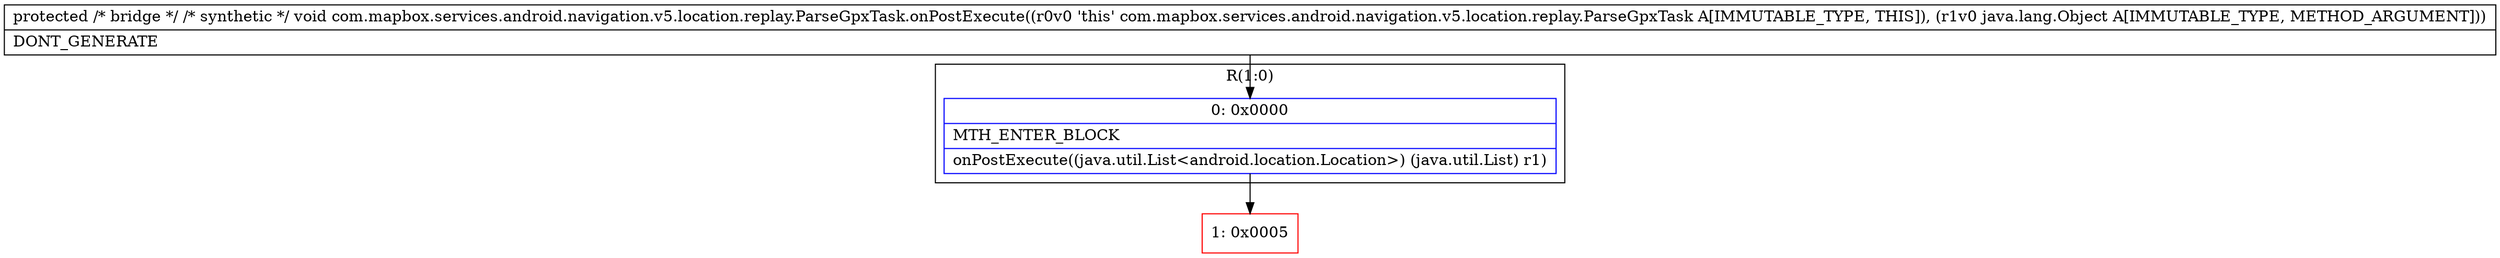 digraph "CFG forcom.mapbox.services.android.navigation.v5.location.replay.ParseGpxTask.onPostExecute(Ljava\/lang\/Object;)V" {
subgraph cluster_Region_696119320 {
label = "R(1:0)";
node [shape=record,color=blue];
Node_0 [shape=record,label="{0\:\ 0x0000|MTH_ENTER_BLOCK\l|onPostExecute((java.util.List\<android.location.Location\>) (java.util.List) r1)\l}"];
}
Node_1 [shape=record,color=red,label="{1\:\ 0x0005}"];
MethodNode[shape=record,label="{protected \/* bridge *\/ \/* synthetic *\/ void com.mapbox.services.android.navigation.v5.location.replay.ParseGpxTask.onPostExecute((r0v0 'this' com.mapbox.services.android.navigation.v5.location.replay.ParseGpxTask A[IMMUTABLE_TYPE, THIS]), (r1v0 java.lang.Object A[IMMUTABLE_TYPE, METHOD_ARGUMENT]))  | DONT_GENERATE\l}"];
MethodNode -> Node_0;
Node_0 -> Node_1;
}

